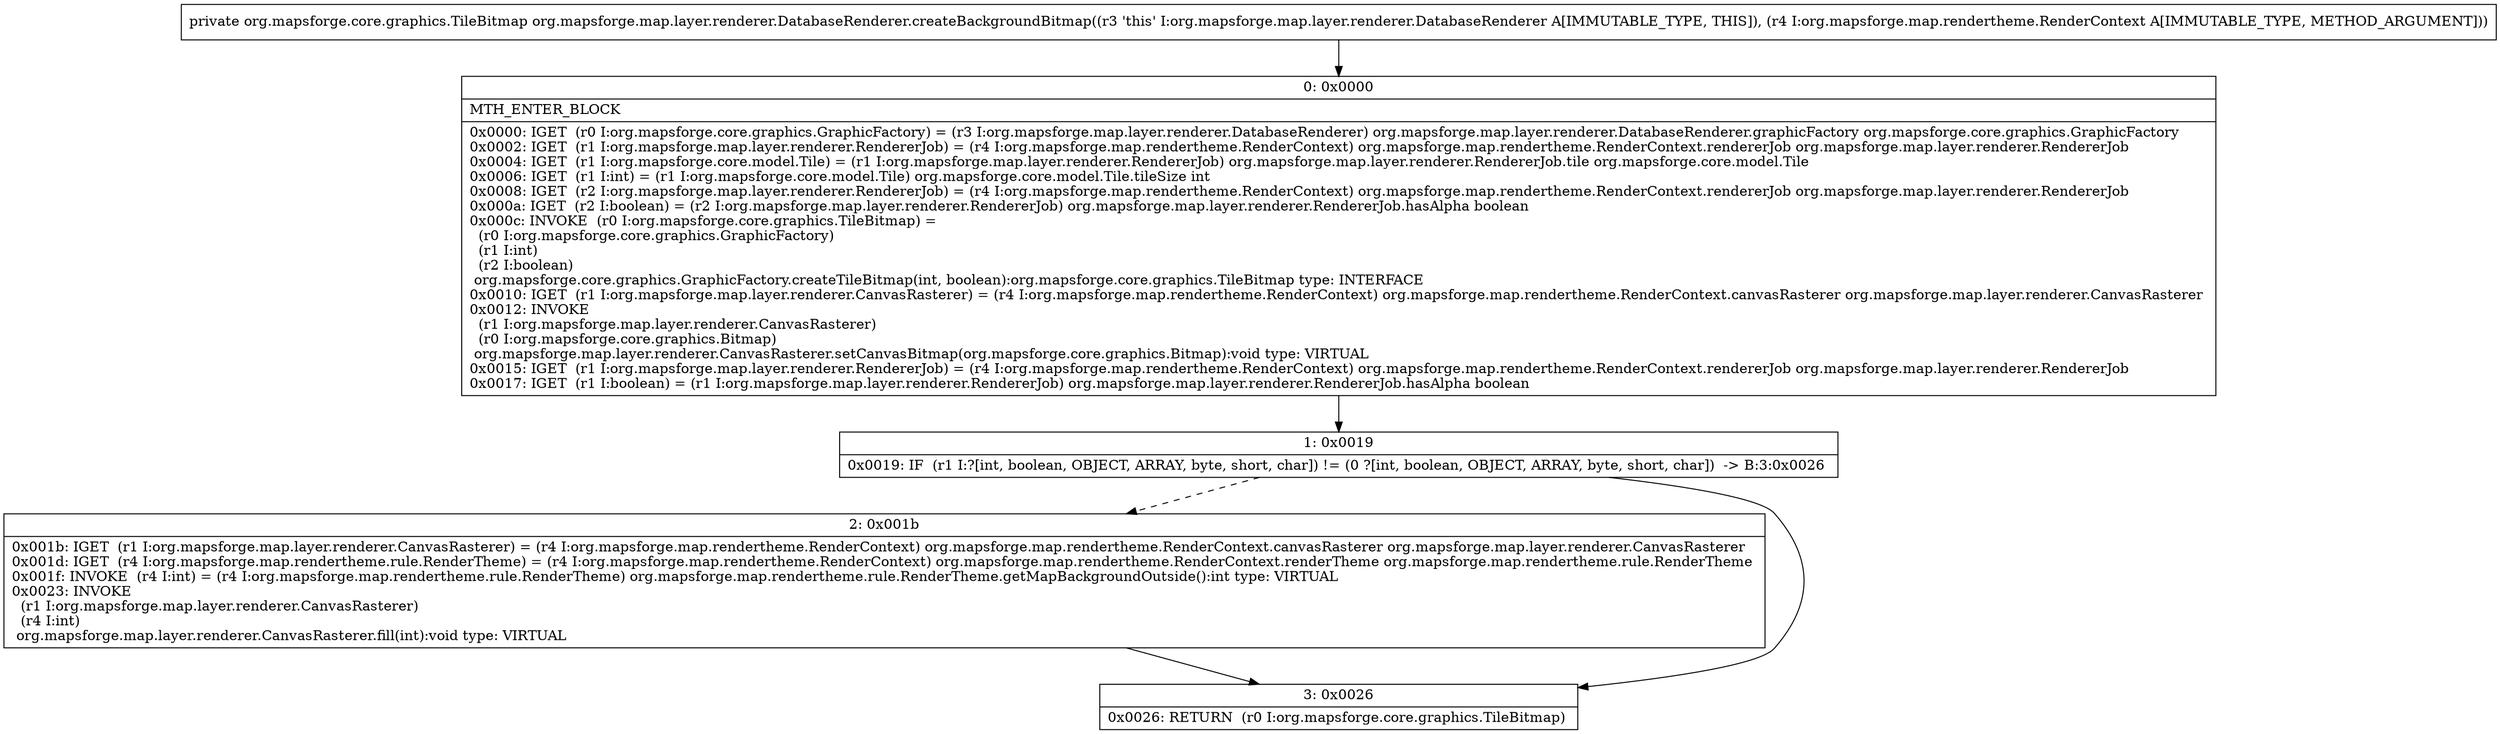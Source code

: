 digraph "CFG fororg.mapsforge.map.layer.renderer.DatabaseRenderer.createBackgroundBitmap(Lorg\/mapsforge\/map\/rendertheme\/RenderContext;)Lorg\/mapsforge\/core\/graphics\/TileBitmap;" {
Node_0 [shape=record,label="{0\:\ 0x0000|MTH_ENTER_BLOCK\l|0x0000: IGET  (r0 I:org.mapsforge.core.graphics.GraphicFactory) = (r3 I:org.mapsforge.map.layer.renderer.DatabaseRenderer) org.mapsforge.map.layer.renderer.DatabaseRenderer.graphicFactory org.mapsforge.core.graphics.GraphicFactory \l0x0002: IGET  (r1 I:org.mapsforge.map.layer.renderer.RendererJob) = (r4 I:org.mapsforge.map.rendertheme.RenderContext) org.mapsforge.map.rendertheme.RenderContext.rendererJob org.mapsforge.map.layer.renderer.RendererJob \l0x0004: IGET  (r1 I:org.mapsforge.core.model.Tile) = (r1 I:org.mapsforge.map.layer.renderer.RendererJob) org.mapsforge.map.layer.renderer.RendererJob.tile org.mapsforge.core.model.Tile \l0x0006: IGET  (r1 I:int) = (r1 I:org.mapsforge.core.model.Tile) org.mapsforge.core.model.Tile.tileSize int \l0x0008: IGET  (r2 I:org.mapsforge.map.layer.renderer.RendererJob) = (r4 I:org.mapsforge.map.rendertheme.RenderContext) org.mapsforge.map.rendertheme.RenderContext.rendererJob org.mapsforge.map.layer.renderer.RendererJob \l0x000a: IGET  (r2 I:boolean) = (r2 I:org.mapsforge.map.layer.renderer.RendererJob) org.mapsforge.map.layer.renderer.RendererJob.hasAlpha boolean \l0x000c: INVOKE  (r0 I:org.mapsforge.core.graphics.TileBitmap) = \l  (r0 I:org.mapsforge.core.graphics.GraphicFactory)\l  (r1 I:int)\l  (r2 I:boolean)\l org.mapsforge.core.graphics.GraphicFactory.createTileBitmap(int, boolean):org.mapsforge.core.graphics.TileBitmap type: INTERFACE \l0x0010: IGET  (r1 I:org.mapsforge.map.layer.renderer.CanvasRasterer) = (r4 I:org.mapsforge.map.rendertheme.RenderContext) org.mapsforge.map.rendertheme.RenderContext.canvasRasterer org.mapsforge.map.layer.renderer.CanvasRasterer \l0x0012: INVOKE  \l  (r1 I:org.mapsforge.map.layer.renderer.CanvasRasterer)\l  (r0 I:org.mapsforge.core.graphics.Bitmap)\l org.mapsforge.map.layer.renderer.CanvasRasterer.setCanvasBitmap(org.mapsforge.core.graphics.Bitmap):void type: VIRTUAL \l0x0015: IGET  (r1 I:org.mapsforge.map.layer.renderer.RendererJob) = (r4 I:org.mapsforge.map.rendertheme.RenderContext) org.mapsforge.map.rendertheme.RenderContext.rendererJob org.mapsforge.map.layer.renderer.RendererJob \l0x0017: IGET  (r1 I:boolean) = (r1 I:org.mapsforge.map.layer.renderer.RendererJob) org.mapsforge.map.layer.renderer.RendererJob.hasAlpha boolean \l}"];
Node_1 [shape=record,label="{1\:\ 0x0019|0x0019: IF  (r1 I:?[int, boolean, OBJECT, ARRAY, byte, short, char]) != (0 ?[int, boolean, OBJECT, ARRAY, byte, short, char])  \-\> B:3:0x0026 \l}"];
Node_2 [shape=record,label="{2\:\ 0x001b|0x001b: IGET  (r1 I:org.mapsforge.map.layer.renderer.CanvasRasterer) = (r4 I:org.mapsforge.map.rendertheme.RenderContext) org.mapsforge.map.rendertheme.RenderContext.canvasRasterer org.mapsforge.map.layer.renderer.CanvasRasterer \l0x001d: IGET  (r4 I:org.mapsforge.map.rendertheme.rule.RenderTheme) = (r4 I:org.mapsforge.map.rendertheme.RenderContext) org.mapsforge.map.rendertheme.RenderContext.renderTheme org.mapsforge.map.rendertheme.rule.RenderTheme \l0x001f: INVOKE  (r4 I:int) = (r4 I:org.mapsforge.map.rendertheme.rule.RenderTheme) org.mapsforge.map.rendertheme.rule.RenderTheme.getMapBackgroundOutside():int type: VIRTUAL \l0x0023: INVOKE  \l  (r1 I:org.mapsforge.map.layer.renderer.CanvasRasterer)\l  (r4 I:int)\l org.mapsforge.map.layer.renderer.CanvasRasterer.fill(int):void type: VIRTUAL \l}"];
Node_3 [shape=record,label="{3\:\ 0x0026|0x0026: RETURN  (r0 I:org.mapsforge.core.graphics.TileBitmap) \l}"];
MethodNode[shape=record,label="{private org.mapsforge.core.graphics.TileBitmap org.mapsforge.map.layer.renderer.DatabaseRenderer.createBackgroundBitmap((r3 'this' I:org.mapsforge.map.layer.renderer.DatabaseRenderer A[IMMUTABLE_TYPE, THIS]), (r4 I:org.mapsforge.map.rendertheme.RenderContext A[IMMUTABLE_TYPE, METHOD_ARGUMENT])) }"];
MethodNode -> Node_0;
Node_0 -> Node_1;
Node_1 -> Node_2[style=dashed];
Node_1 -> Node_3;
Node_2 -> Node_3;
}

